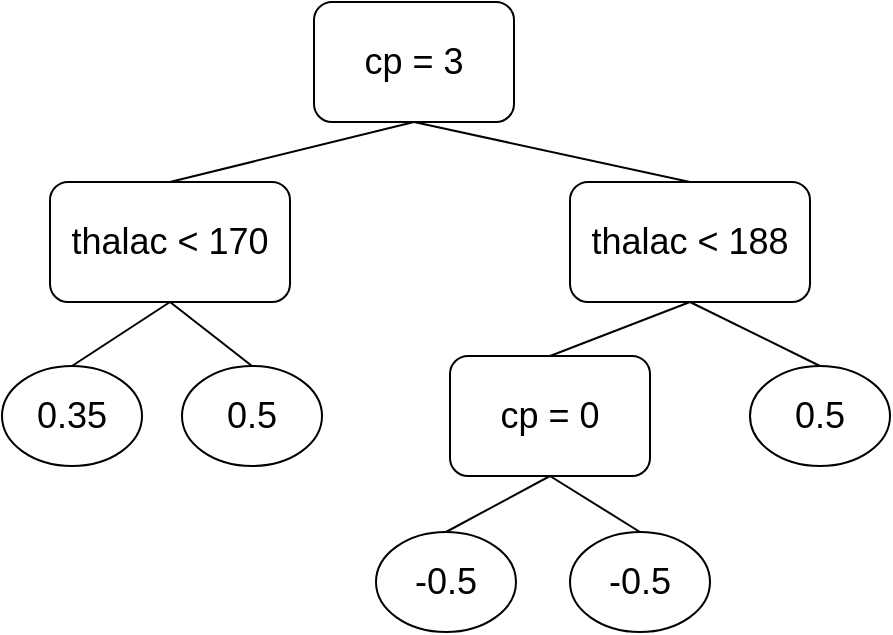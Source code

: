 <mxfile version="14.5.8" type="device"><diagram id="O9PSad6CpOq1MKiVoI8X" name="Page-1"><mxGraphModel dx="650" dy="333" grid="1" gridSize="10" guides="1" tooltips="1" connect="1" arrows="1" fold="1" page="1" pageScale="1" pageWidth="850" pageHeight="1100" math="0" shadow="0"><root><mxCell id="0"/><mxCell id="1" parent="0"/><mxCell id="Vlv5nOQhs9gqAebzTNmM-1" value="&lt;font style=&quot;font-size: 18px&quot;&gt;cp = 3&lt;/font&gt;" style="rounded=1;whiteSpace=wrap;html=1;" parent="1" vertex="1"><mxGeometry x="292" y="225" width="100" height="60" as="geometry"/></mxCell><mxCell id="Vlv5nOQhs9gqAebzTNmM-2" value="&lt;font style=&quot;font-size: 18px&quot;&gt;thalac &amp;lt; 170&lt;/font&gt;" style="rounded=1;whiteSpace=wrap;html=1;" parent="1" vertex="1"><mxGeometry x="160" y="315" width="120" height="60" as="geometry"/></mxCell><mxCell id="Vlv5nOQhs9gqAebzTNmM-3" value="&lt;font style=&quot;font-size: 18px&quot;&gt;0.35&lt;/font&gt;" style="ellipse;whiteSpace=wrap;html=1;" parent="1" vertex="1"><mxGeometry x="136" y="407" width="70" height="50" as="geometry"/></mxCell><mxCell id="Vlv5nOQhs9gqAebzTNmM-4" value="&lt;font style=&quot;font-size: 18px&quot;&gt;0.5&lt;/font&gt;" style="ellipse;whiteSpace=wrap;html=1;" parent="1" vertex="1"><mxGeometry x="226" y="407" width="70" height="50" as="geometry"/></mxCell><mxCell id="Vlv5nOQhs9gqAebzTNmM-5" value="" style="endArrow=none;html=1;exitX=0.5;exitY=0;exitDx=0;exitDy=0;entryX=0.5;entryY=1;entryDx=0;entryDy=0;" parent="1" source="Vlv5nOQhs9gqAebzTNmM-2" target="Vlv5nOQhs9gqAebzTNmM-1" edge="1"><mxGeometry width="50" height="50" relative="1" as="geometry"><mxPoint x="390" y="370" as="sourcePoint"/><mxPoint x="440" y="320" as="targetPoint"/></mxGeometry></mxCell><mxCell id="Vlv5nOQhs9gqAebzTNmM-6" value="" style="endArrow=none;html=1;exitX=0.5;exitY=0;exitDx=0;exitDy=0;entryX=0.5;entryY=1;entryDx=0;entryDy=0;" parent="1" source="Vlv5nOQhs9gqAebzTNmM-3" target="Vlv5nOQhs9gqAebzTNmM-2" edge="1"><mxGeometry width="50" height="50" relative="1" as="geometry"><mxPoint x="330" y="330" as="sourcePoint"/><mxPoint x="380" y="280" as="targetPoint"/></mxGeometry></mxCell><mxCell id="Vlv5nOQhs9gqAebzTNmM-7" value="" style="endArrow=none;html=1;exitX=0.5;exitY=0;exitDx=0;exitDy=0;entryX=0.5;entryY=1;entryDx=0;entryDy=0;" parent="1" source="Vlv5nOQhs9gqAebzTNmM-4" target="Vlv5nOQhs9gqAebzTNmM-2" edge="1"><mxGeometry width="50" height="50" relative="1" as="geometry"><mxPoint x="330" y="330" as="sourcePoint"/><mxPoint x="380" y="280" as="targetPoint"/></mxGeometry></mxCell><mxCell id="Vlv5nOQhs9gqAebzTNmM-8" value="&lt;font style=&quot;font-size: 18px&quot;&gt;thalac &amp;lt; 188&lt;/font&gt;" style="rounded=1;whiteSpace=wrap;html=1;" parent="1" vertex="1"><mxGeometry x="420" y="315" width="120" height="60" as="geometry"/></mxCell><mxCell id="Vlv5nOQhs9gqAebzTNmM-9" value="&lt;font style=&quot;font-size: 18px&quot;&gt;0.5&lt;/font&gt;" style="ellipse;whiteSpace=wrap;html=1;" parent="1" vertex="1"><mxGeometry x="510" y="407" width="70" height="50" as="geometry"/></mxCell><mxCell id="Vlv5nOQhs9gqAebzTNmM-12" value="" style="endArrow=none;html=1;exitX=0.5;exitY=0;exitDx=0;exitDy=0;entryX=0.5;entryY=1;entryDx=0;entryDy=0;" parent="1" source="Vlv5nOQhs9gqAebzTNmM-9" target="Vlv5nOQhs9gqAebzTNmM-8" edge="1"><mxGeometry width="50" height="50" relative="1" as="geometry"><mxPoint x="330" y="370" as="sourcePoint"/><mxPoint x="460" y="370" as="targetPoint"/></mxGeometry></mxCell><mxCell id="Vlv5nOQhs9gqAebzTNmM-13" value="" style="endArrow=none;html=1;exitX=0.5;exitY=1;exitDx=0;exitDy=0;entryX=0.5;entryY=0;entryDx=0;entryDy=0;" parent="1" source="Vlv5nOQhs9gqAebzTNmM-1" target="Vlv5nOQhs9gqAebzTNmM-8" edge="1"><mxGeometry width="50" height="50" relative="1" as="geometry"><mxPoint x="430" y="370" as="sourcePoint"/><mxPoint x="480" y="320" as="targetPoint"/></mxGeometry></mxCell><mxCell id="Vlv5nOQhs9gqAebzTNmM-14" value="&lt;font style=&quot;font-size: 18px&quot;&gt;cp = 0&lt;/font&gt;" style="rounded=1;whiteSpace=wrap;html=1;" parent="1" vertex="1"><mxGeometry x="360" y="402" width="100" height="60" as="geometry"/></mxCell><mxCell id="Vlv5nOQhs9gqAebzTNmM-15" value="&lt;font style=&quot;font-size: 18px&quot;&gt;-0.5&lt;/font&gt;" style="ellipse;whiteSpace=wrap;html=1;" parent="1" vertex="1"><mxGeometry x="323" y="490" width="70" height="50" as="geometry"/></mxCell><mxCell id="Vlv5nOQhs9gqAebzTNmM-16" value="&lt;font style=&quot;font-size: 18px&quot;&gt;-0.5&lt;/font&gt;" style="ellipse;whiteSpace=wrap;html=1;" parent="1" vertex="1"><mxGeometry x="420" y="490" width="70" height="50" as="geometry"/></mxCell><mxCell id="Vlv5nOQhs9gqAebzTNmM-17" value="" style="endArrow=none;html=1;exitX=0.5;exitY=0;exitDx=0;exitDy=0;entryX=0.5;entryY=1;entryDx=0;entryDy=0;" parent="1" source="Vlv5nOQhs9gqAebzTNmM-14" target="Vlv5nOQhs9gqAebzTNmM-8" edge="1"><mxGeometry width="50" height="50" relative="1" as="geometry"><mxPoint x="430" y="420" as="sourcePoint"/><mxPoint x="480" y="370" as="targetPoint"/></mxGeometry></mxCell><mxCell id="Vlv5nOQhs9gqAebzTNmM-18" value="" style="endArrow=none;html=1;exitX=0.5;exitY=1;exitDx=0;exitDy=0;entryX=0.5;entryY=0;entryDx=0;entryDy=0;" parent="1" source="Vlv5nOQhs9gqAebzTNmM-14" target="Vlv5nOQhs9gqAebzTNmM-15" edge="1"><mxGeometry width="50" height="50" relative="1" as="geometry"><mxPoint x="410" y="550" as="sourcePoint"/><mxPoint x="460" y="500" as="targetPoint"/></mxGeometry></mxCell><mxCell id="Vlv5nOQhs9gqAebzTNmM-19" value="" style="endArrow=none;html=1;exitX=0.5;exitY=1;exitDx=0;exitDy=0;entryX=0.5;entryY=0;entryDx=0;entryDy=0;" parent="1" source="Vlv5nOQhs9gqAebzTNmM-14" target="Vlv5nOQhs9gqAebzTNmM-16" edge="1"><mxGeometry width="50" height="50" relative="1" as="geometry"><mxPoint x="410" y="550" as="sourcePoint"/><mxPoint x="460" y="500" as="targetPoint"/></mxGeometry></mxCell></root></mxGraphModel></diagram></mxfile>